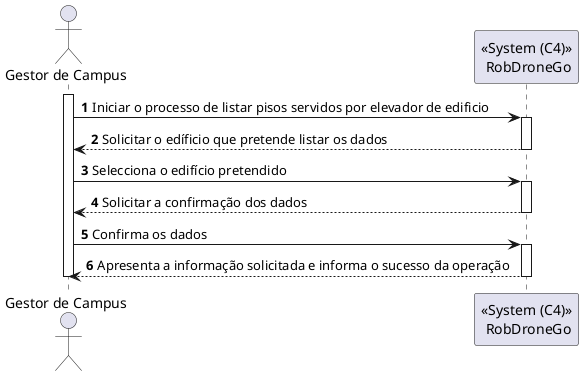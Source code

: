 @startuml
autonumber
actor "Gestor de Campus" as GC

participant "<<System (C4)>>\n RobDroneGo" as SPA

activate GC

GC -> SPA : Iniciar o processo de listar pisos servidos por elevador de edificio
activate SPA
SPA --> GC : Solicitar o edíficio que pretende listar os dados 
deactivate SPA

GC -> SPA : Selecciona o edifício pretendido
activate SPA
SPA --> GC : Solicitar a confirmação dos dados 
deactivate SPA

GC -> SPA : Confirma os dados
activate SPA
SPA --> GC : Apresenta a informação solicitada e informa o sucesso da operação
deactivate SPA

deactivate GC

@enduml
